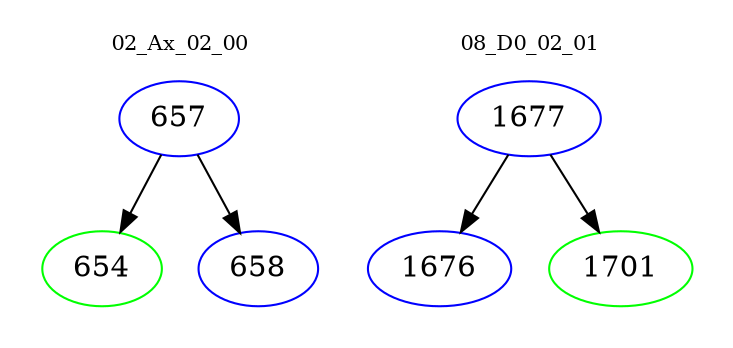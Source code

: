 digraph{
subgraph cluster_0 {
color = white
label = "02_Ax_02_00";
fontsize=10;
T0_657 [label="657", color="blue"]
T0_657 -> T0_654 [color="black"]
T0_654 [label="654", color="green"]
T0_657 -> T0_658 [color="black"]
T0_658 [label="658", color="blue"]
}
subgraph cluster_1 {
color = white
label = "08_D0_02_01";
fontsize=10;
T1_1677 [label="1677", color="blue"]
T1_1677 -> T1_1676 [color="black"]
T1_1676 [label="1676", color="blue"]
T1_1677 -> T1_1701 [color="black"]
T1_1701 [label="1701", color="green"]
}
}
